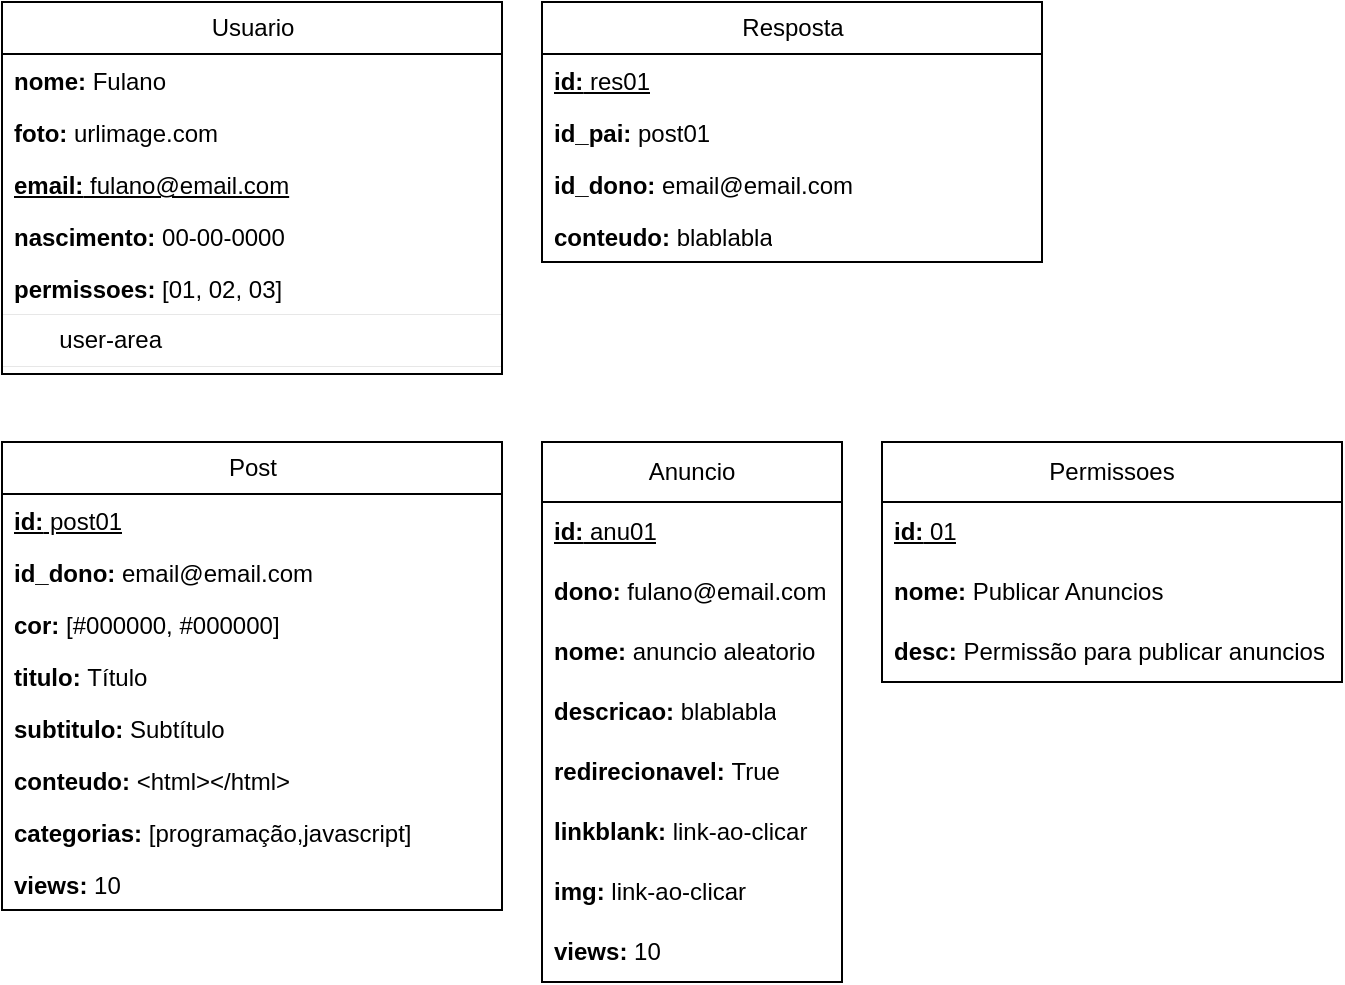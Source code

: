 <mxfile>
    <diagram id="SlQCMbPE0cquozN6VP6S" name="Page-1">
        <mxGraphModel dx="736" dy="495" grid="1" gridSize="10" guides="1" tooltips="1" connect="1" arrows="1" fold="1" page="1" pageScale="1" pageWidth="850" pageHeight="1100" math="0" shadow="0">
            <root>
                <mxCell id="0"/>
                <mxCell id="1" parent="0"/>
                <mxCell id="2" value="Usuario" style="swimlane;fontStyle=0;childLayout=stackLayout;horizontal=1;startSize=26;fillColor=none;horizontalStack=0;resizeParent=1;resizeParentMax=0;resizeLast=0;collapsible=1;marginBottom=0;html=1;" parent="1" vertex="1">
                    <mxGeometry x="130" y="250" width="250" height="186" as="geometry"/>
                </mxCell>
                <mxCell id="3" value="&lt;b&gt;nome:&lt;/b&gt; Fulano" style="text;strokeColor=none;fillColor=none;align=left;verticalAlign=top;spacingLeft=4;spacingRight=4;overflow=hidden;rotatable=0;points=[[0,0.5],[1,0.5]];portConstraint=eastwest;whiteSpace=wrap;html=1;" parent="2" vertex="1">
                    <mxGeometry y="26" width="250" height="26" as="geometry"/>
                </mxCell>
                <mxCell id="46" value="&lt;b&gt;foto:&lt;/b&gt;&amp;nbsp;urlimage.com" style="text;strokeColor=none;fillColor=none;align=left;verticalAlign=top;spacingLeft=4;spacingRight=4;overflow=hidden;rotatable=0;points=[[0,0.5],[1,0.5]];portConstraint=eastwest;whiteSpace=wrap;html=1;" vertex="1" parent="2">
                    <mxGeometry y="52" width="250" height="26" as="geometry"/>
                </mxCell>
                <mxCell id="4" value="&lt;u&gt;&lt;b&gt;email:&lt;/b&gt; fulano@email.com&lt;/u&gt;" style="text;strokeColor=none;fillColor=none;align=left;verticalAlign=top;spacingLeft=4;spacingRight=4;overflow=hidden;rotatable=0;points=[[0,0.5],[1,0.5]];portConstraint=eastwest;whiteSpace=wrap;html=1;" parent="2" vertex="1">
                    <mxGeometry y="78" width="250" height="26" as="geometry"/>
                </mxCell>
                <mxCell id="5" value="&lt;b&gt;nascimento:&lt;/b&gt; 00-00-0000" style="text;strokeColor=none;fillColor=none;align=left;verticalAlign=top;spacingLeft=4;spacingRight=4;overflow=hidden;rotatable=0;points=[[0,0.5],[1,0.5]];portConstraint=eastwest;whiteSpace=wrap;html=1;" parent="2" vertex="1">
                    <mxGeometry y="104" width="250" height="26" as="geometry"/>
                </mxCell>
                <mxCell id="10" value="&lt;b&gt;permissoes:&lt;/b&gt;&amp;nbsp;[01, 02, 03]" style="text;strokeColor=none;fillColor=none;align=left;verticalAlign=top;spacingLeft=4;spacingRight=4;overflow=hidden;rotatable=0;points=[[0,0.5],[1,0.5]];portConstraint=eastwest;whiteSpace=wrap;html=1;" parent="2" vertex="1">
                    <mxGeometry y="130" width="250" height="26" as="geometry"/>
                </mxCell>
                <mxCell id="6" value="&lt;span style=&quot;white-space: pre;&quot;&gt;&#9;&lt;/span&gt;user-area" style="swimlane;fontStyle=0;childLayout=stackLayout;horizontal=1;startSize=26;fillColor=none;horizontalStack=0;resizeParent=1;resizeParentMax=0;resizeLast=0;collapsible=1;marginBottom=0;html=1;strokeWidth=0;align=left;" parent="2" vertex="1" collapsed="1">
                    <mxGeometry y="156" width="250" height="30" as="geometry">
                        <mxRectangle y="130" width="250" height="78" as="alternateBounds"/>
                    </mxGeometry>
                </mxCell>
                <mxCell id="7" value="&lt;b&gt;&lt;span style=&quot;white-space: pre;&quot;&gt;&#9;&lt;/span&gt;user-id: &lt;/b&gt;asdgrg-sfrarh-tthhf" style="text;strokeColor=none;fillColor=none;align=left;verticalAlign=top;spacingLeft=4;spacingRight=4;overflow=hidden;rotatable=0;points=[[0,0.5],[1,0.5]];portConstraint=eastwest;whiteSpace=wrap;html=1;" parent="6" vertex="1">
                    <mxGeometry y="26" width="250" height="26" as="geometry"/>
                </mxCell>
                <mxCell id="8" value="&lt;b&gt;&lt;span style=&quot;white-space: pre;&quot;&gt;&#9;&lt;/span&gt;password: &lt;/b&gt;sfarwwrgr" style="text;strokeColor=none;fillColor=none;align=left;verticalAlign=top;spacingLeft=4;spacingRight=4;overflow=hidden;rotatable=0;points=[[0,0.5],[1,0.5]];portConstraint=eastwest;whiteSpace=wrap;html=1;" parent="6" vertex="1">
                    <mxGeometry y="52" width="250" height="26" as="geometry"/>
                </mxCell>
                <mxCell id="12" value="Post" style="swimlane;fontStyle=0;childLayout=stackLayout;horizontal=1;startSize=26;fillColor=none;horizontalStack=0;resizeParent=1;resizeParentMax=0;resizeLast=0;collapsible=1;marginBottom=0;html=1;" parent="1" vertex="1">
                    <mxGeometry x="130" y="470" width="250" height="234" as="geometry"/>
                </mxCell>
                <mxCell id="16" value="&lt;u&gt;&lt;b&gt;id:&lt;/b&gt;&amp;nbsp;post01&lt;/u&gt;" style="text;strokeColor=none;fillColor=none;align=left;verticalAlign=top;spacingLeft=4;spacingRight=4;overflow=hidden;rotatable=0;points=[[0,0.5],[1,0.5]];portConstraint=eastwest;whiteSpace=wrap;html=1;" parent="12" vertex="1">
                    <mxGeometry y="26" width="250" height="26" as="geometry"/>
                </mxCell>
                <mxCell id="26" value="&lt;b&gt;id_dono:&lt;/b&gt;&amp;nbsp;email@email.com" style="text;strokeColor=none;fillColor=none;align=left;verticalAlign=top;spacingLeft=4;spacingRight=4;overflow=hidden;rotatable=0;points=[[0,0.5],[1,0.5]];portConstraint=eastwest;whiteSpace=wrap;html=1;" parent="12" vertex="1">
                    <mxGeometry y="52" width="250" height="26" as="geometry"/>
                </mxCell>
                <mxCell id="27" value="&lt;b&gt;cor:&lt;/b&gt;&amp;nbsp;[#000000, #000000]" style="text;strokeColor=none;fillColor=none;align=left;verticalAlign=top;spacingLeft=4;spacingRight=4;overflow=hidden;rotatable=0;points=[[0,0.5],[1,0.5]];portConstraint=eastwest;whiteSpace=wrap;html=1;" parent="12" vertex="1">
                    <mxGeometry y="78" width="250" height="26" as="geometry"/>
                </mxCell>
                <mxCell id="13" value="&lt;b&gt;titulo:&lt;/b&gt;&amp;nbsp;Título" style="text;strokeColor=none;fillColor=none;align=left;verticalAlign=top;spacingLeft=4;spacingRight=4;overflow=hidden;rotatable=0;points=[[0,0.5],[1,0.5]];portConstraint=eastwest;whiteSpace=wrap;html=1;" parent="12" vertex="1">
                    <mxGeometry y="104" width="250" height="26" as="geometry"/>
                </mxCell>
                <mxCell id="14" value="&lt;b&gt;subtitulo:&lt;/b&gt;&amp;nbsp;Subtítulo" style="text;strokeColor=none;fillColor=none;align=left;verticalAlign=top;spacingLeft=4;spacingRight=4;overflow=hidden;rotatable=0;points=[[0,0.5],[1,0.5]];portConstraint=eastwest;whiteSpace=wrap;html=1;" parent="12" vertex="1">
                    <mxGeometry y="130" width="250" height="26" as="geometry"/>
                </mxCell>
                <mxCell id="15" value="&lt;b&gt;conteudo:&lt;/b&gt;&amp;nbsp;&amp;lt;html&amp;gt;&amp;lt;/html&amp;gt;" style="text;strokeColor=none;fillColor=none;align=left;verticalAlign=top;spacingLeft=4;spacingRight=4;overflow=hidden;rotatable=0;points=[[0,0.5],[1,0.5]];portConstraint=eastwest;whiteSpace=wrap;html=1;" parent="12" vertex="1">
                    <mxGeometry y="156" width="250" height="26" as="geometry"/>
                </mxCell>
                <mxCell id="17" value="&lt;b&gt;categorias: &lt;/b&gt;[programação,javascript]" style="text;strokeColor=none;fillColor=none;align=left;verticalAlign=top;spacingLeft=4;spacingRight=4;overflow=hidden;rotatable=0;points=[[0,0.5],[1,0.5]];portConstraint=eastwest;whiteSpace=wrap;html=1;" parent="12" vertex="1">
                    <mxGeometry y="182" width="250" height="26" as="geometry"/>
                </mxCell>
                <mxCell id="35" value="&lt;b&gt;views: &lt;/b&gt;10" style="text;strokeColor=none;fillColor=none;align=left;verticalAlign=top;spacingLeft=4;spacingRight=4;overflow=hidden;rotatable=0;points=[[0,0.5],[1,0.5]];portConstraint=eastwest;whiteSpace=wrap;html=1;" parent="12" vertex="1">
                    <mxGeometry y="208" width="250" height="26" as="geometry"/>
                </mxCell>
                <mxCell id="20" value="Resposta" style="swimlane;fontStyle=0;childLayout=stackLayout;horizontal=1;startSize=26;fillColor=none;horizontalStack=0;resizeParent=1;resizeParentMax=0;resizeLast=0;collapsible=1;marginBottom=0;html=1;" parent="1" vertex="1">
                    <mxGeometry x="400" y="250" width="250" height="130" as="geometry"/>
                </mxCell>
                <mxCell id="21" value="&lt;u&gt;&lt;b&gt;id:&lt;/b&gt;&amp;nbsp;res01&lt;/u&gt;" style="text;strokeColor=none;fillColor=none;align=left;verticalAlign=top;spacingLeft=4;spacingRight=4;overflow=hidden;rotatable=0;points=[[0,0.5],[1,0.5]];portConstraint=eastwest;whiteSpace=wrap;html=1;" parent="20" vertex="1">
                    <mxGeometry y="26" width="250" height="26" as="geometry"/>
                </mxCell>
                <mxCell id="22" value="&lt;b&gt;id_pai:&lt;/b&gt;&amp;nbsp;post01" style="text;strokeColor=none;fillColor=none;align=left;verticalAlign=top;spacingLeft=4;spacingRight=4;overflow=hidden;rotatable=0;points=[[0,0.5],[1,0.5]];portConstraint=eastwest;whiteSpace=wrap;html=1;" parent="20" vertex="1">
                    <mxGeometry y="52" width="250" height="26" as="geometry"/>
                </mxCell>
                <mxCell id="23" value="&lt;b&gt;id_dono:&lt;/b&gt;&amp;nbsp;email@email.com" style="text;strokeColor=none;fillColor=none;align=left;verticalAlign=top;spacingLeft=4;spacingRight=4;overflow=hidden;rotatable=0;points=[[0,0.5],[1,0.5]];portConstraint=eastwest;whiteSpace=wrap;html=1;" parent="20" vertex="1">
                    <mxGeometry y="78" width="250" height="26" as="geometry"/>
                </mxCell>
                <mxCell id="24" value="&lt;b&gt;conteudo:&lt;/b&gt;&amp;nbsp;blablabla" style="text;strokeColor=none;fillColor=none;align=left;verticalAlign=top;spacingLeft=4;spacingRight=4;overflow=hidden;rotatable=0;points=[[0,0.5],[1,0.5]];portConstraint=eastwest;whiteSpace=wrap;html=1;" parent="20" vertex="1">
                    <mxGeometry y="104" width="250" height="26" as="geometry"/>
                </mxCell>
                <mxCell id="28" value="Anuncio" style="swimlane;fontStyle=0;childLayout=stackLayout;horizontal=1;startSize=30;horizontalStack=0;resizeParent=1;resizeParentMax=0;resizeLast=0;collapsible=1;marginBottom=0;whiteSpace=wrap;html=1;" parent="1" vertex="1">
                    <mxGeometry x="400" y="470" width="150" height="270" as="geometry"/>
                </mxCell>
                <mxCell id="29" value="&lt;u&gt;&lt;b&gt;id:&lt;/b&gt; anu01&lt;/u&gt;" style="text;strokeColor=none;fillColor=none;align=left;verticalAlign=middle;spacingLeft=4;spacingRight=4;overflow=hidden;points=[[0,0.5],[1,0.5]];portConstraint=eastwest;rotatable=0;whiteSpace=wrap;html=1;" parent="28" vertex="1">
                    <mxGeometry y="30" width="150" height="30" as="geometry"/>
                </mxCell>
                <mxCell id="30" value="&lt;b&gt;dono:&lt;/b&gt; fulano@email.com" style="text;strokeColor=none;fillColor=none;align=left;verticalAlign=middle;spacingLeft=4;spacingRight=4;overflow=hidden;points=[[0,0.5],[1,0.5]];portConstraint=eastwest;rotatable=0;whiteSpace=wrap;html=1;" parent="28" vertex="1">
                    <mxGeometry y="60" width="150" height="30" as="geometry"/>
                </mxCell>
                <mxCell id="34" value="&lt;b&gt;nome:&lt;/b&gt;&amp;nbsp;anuncio aleatorio" style="text;strokeColor=none;fillColor=none;align=left;verticalAlign=middle;spacingLeft=4;spacingRight=4;overflow=hidden;points=[[0,0.5],[1,0.5]];portConstraint=eastwest;rotatable=0;whiteSpace=wrap;html=1;" parent="28" vertex="1">
                    <mxGeometry y="90" width="150" height="30" as="geometry"/>
                </mxCell>
                <mxCell id="31" value="&lt;b&gt;descricao:&lt;/b&gt; blablabla" style="text;strokeColor=none;fillColor=none;align=left;verticalAlign=middle;spacingLeft=4;spacingRight=4;overflow=hidden;points=[[0,0.5],[1,0.5]];portConstraint=eastwest;rotatable=0;whiteSpace=wrap;html=1;" parent="28" vertex="1">
                    <mxGeometry y="120" width="150" height="30" as="geometry"/>
                </mxCell>
                <mxCell id="37" value="&lt;b&gt;redirecionavel:&lt;/b&gt;&amp;nbsp;True" style="text;strokeColor=none;fillColor=none;align=left;verticalAlign=middle;spacingLeft=4;spacingRight=4;overflow=hidden;points=[[0,0.5],[1,0.5]];portConstraint=eastwest;rotatable=0;whiteSpace=wrap;html=1;" parent="28" vertex="1">
                    <mxGeometry y="150" width="150" height="30" as="geometry"/>
                </mxCell>
                <mxCell id="32" value="&lt;b&gt;linkblank:&lt;/b&gt;&amp;nbsp;link-ao-clicar" style="text;strokeColor=none;fillColor=none;align=left;verticalAlign=middle;spacingLeft=4;spacingRight=4;overflow=hidden;points=[[0,0.5],[1,0.5]];portConstraint=eastwest;rotatable=0;whiteSpace=wrap;html=1;" parent="28" vertex="1">
                    <mxGeometry y="180" width="150" height="30" as="geometry"/>
                </mxCell>
                <mxCell id="33" value="&lt;b&gt;img:&lt;/b&gt;&amp;nbsp;link-ao-clicar" style="text;strokeColor=none;fillColor=none;align=left;verticalAlign=middle;spacingLeft=4;spacingRight=4;overflow=hidden;points=[[0,0.5],[1,0.5]];portConstraint=eastwest;rotatable=0;whiteSpace=wrap;html=1;" parent="28" vertex="1">
                    <mxGeometry y="210" width="150" height="30" as="geometry"/>
                </mxCell>
                <mxCell id="36" value="&lt;b&gt;views:&lt;/b&gt;&amp;nbsp;10" style="text;strokeColor=none;fillColor=none;align=left;verticalAlign=middle;spacingLeft=4;spacingRight=4;overflow=hidden;points=[[0,0.5],[1,0.5]];portConstraint=eastwest;rotatable=0;whiteSpace=wrap;html=1;" parent="28" vertex="1">
                    <mxGeometry y="240" width="150" height="30" as="geometry"/>
                </mxCell>
                <mxCell id="42" value="Permissoes" style="swimlane;fontStyle=0;childLayout=stackLayout;horizontal=1;startSize=30;horizontalStack=0;resizeParent=1;resizeParentMax=0;resizeLast=0;collapsible=1;marginBottom=0;whiteSpace=wrap;html=1;" parent="1" vertex="1">
                    <mxGeometry x="570" y="470" width="230" height="120" as="geometry"/>
                </mxCell>
                <mxCell id="43" value="&lt;u&gt;&lt;b&gt;id:&lt;/b&gt; 01&lt;/u&gt;" style="text;strokeColor=none;fillColor=none;align=left;verticalAlign=middle;spacingLeft=4;spacingRight=4;overflow=hidden;points=[[0,0.5],[1,0.5]];portConstraint=eastwest;rotatable=0;whiteSpace=wrap;html=1;" parent="42" vertex="1">
                    <mxGeometry y="30" width="230" height="30" as="geometry"/>
                </mxCell>
                <mxCell id="44" value="&lt;b&gt;nome:&lt;/b&gt; Publicar Anuncios" style="text;strokeColor=none;fillColor=none;align=left;verticalAlign=middle;spacingLeft=4;spacingRight=4;overflow=hidden;points=[[0,0.5],[1,0.5]];portConstraint=eastwest;rotatable=0;whiteSpace=wrap;html=1;" parent="42" vertex="1">
                    <mxGeometry y="60" width="230" height="30" as="geometry"/>
                </mxCell>
                <mxCell id="45" value="&lt;b&gt;desc:&lt;/b&gt; Permissão para publicar anuncios" style="text;strokeColor=none;fillColor=none;align=left;verticalAlign=middle;spacingLeft=4;spacingRight=4;overflow=hidden;points=[[0,0.5],[1,0.5]];portConstraint=eastwest;rotatable=0;whiteSpace=wrap;html=1;" parent="42" vertex="1">
                    <mxGeometry y="90" width="230" height="30" as="geometry"/>
                </mxCell>
            </root>
        </mxGraphModel>
    </diagram>
</mxfile>